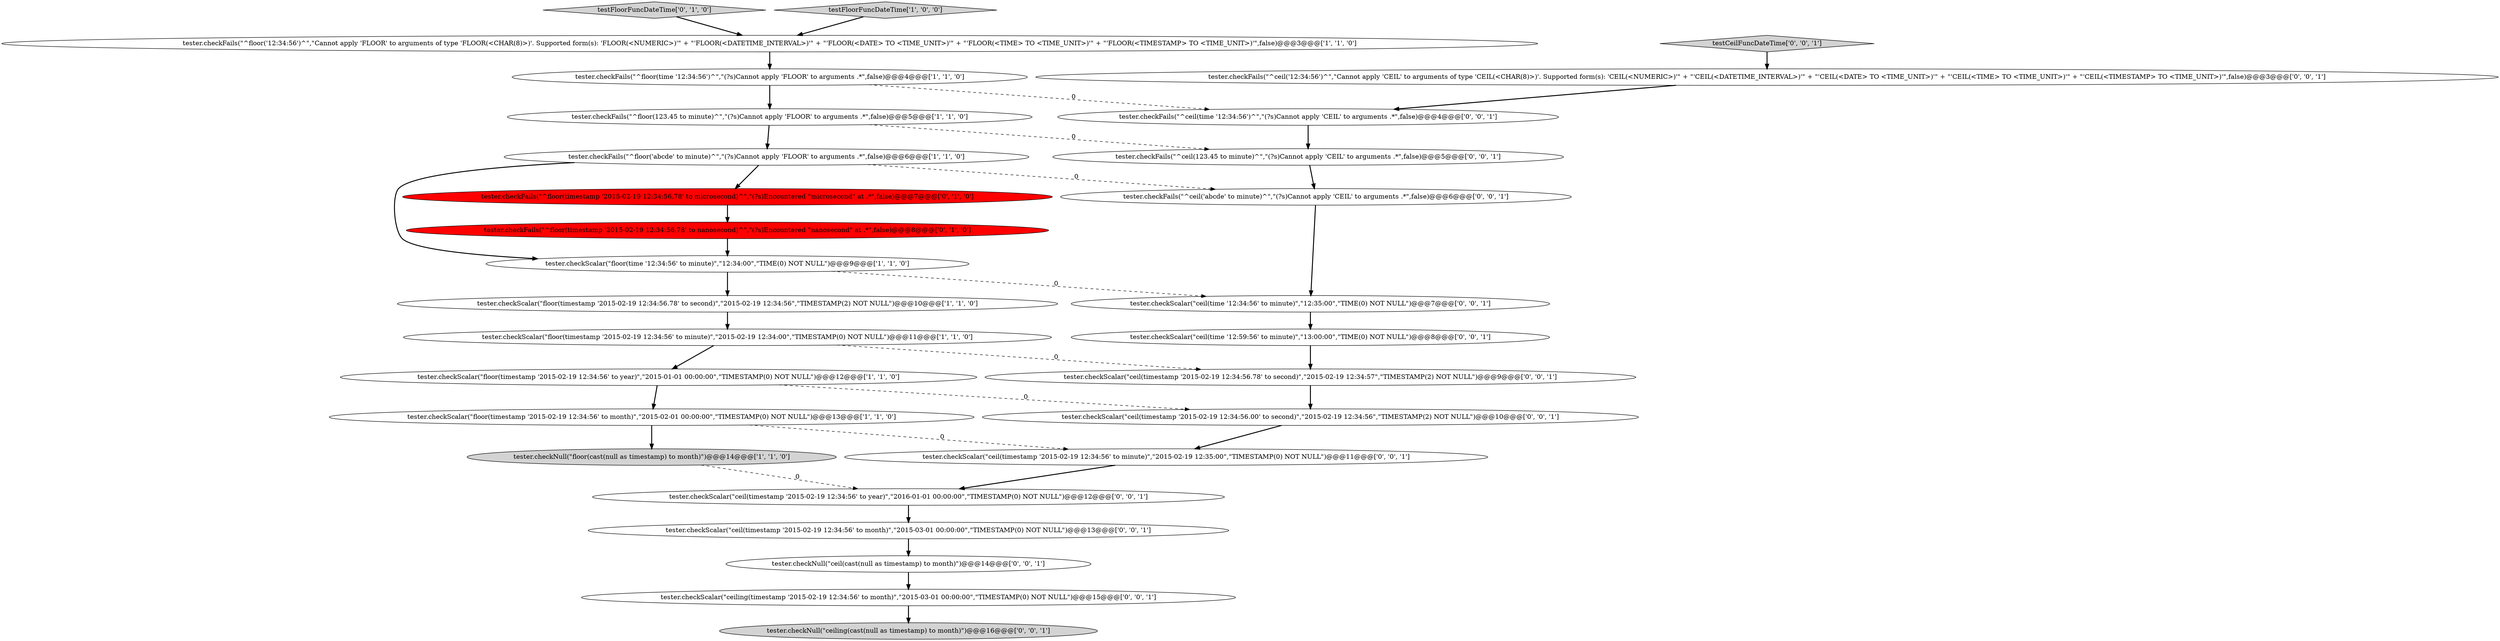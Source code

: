digraph {
8 [style = filled, label = "tester.checkNull(\"floor(cast(null as timestamp) to month)\")@@@14@@@['1', '1', '0']", fillcolor = lightgray, shape = ellipse image = "AAA0AAABBB1BBB"];
10 [style = filled, label = "tester.checkFails(\"^floor('abcde' to minute)^\",\"(?s)Cannot apply 'FLOOR' to arguments .*\",false)@@@6@@@['1', '1', '0']", fillcolor = white, shape = ellipse image = "AAA0AAABBB1BBB"];
13 [style = filled, label = "testFloorFuncDateTime['0', '1', '0']", fillcolor = lightgray, shape = diamond image = "AAA0AAABBB2BBB"];
24 [style = filled, label = "tester.checkScalar(\"ceil(timestamp '2015-02-19 12:34:56' to year)\",\"2016-01-01 00:00:00\",\"TIMESTAMP(0) NOT NULL\")@@@12@@@['0', '0', '1']", fillcolor = white, shape = ellipse image = "AAA0AAABBB3BBB"];
2 [style = filled, label = "tester.checkScalar(\"floor(timestamp '2015-02-19 12:34:56' to month)\",\"2015-02-01 00:00:00\",\"TIMESTAMP(0) NOT NULL\")@@@13@@@['1', '1', '0']", fillcolor = white, shape = ellipse image = "AAA0AAABBB1BBB"];
27 [style = filled, label = "tester.checkScalar(\"ceil(time '12:34:56' to minute)\",\"12:35:00\",\"TIME(0) NOT NULL\")@@@7@@@['0', '0', '1']", fillcolor = white, shape = ellipse image = "AAA0AAABBB3BBB"];
3 [style = filled, label = "tester.checkFails(\"^floor(123.45 to minute)^\",\"(?s)Cannot apply 'FLOOR' to arguments .*\",false)@@@5@@@['1', '1', '0']", fillcolor = white, shape = ellipse image = "AAA0AAABBB1BBB"];
9 [style = filled, label = "tester.checkScalar(\"floor(timestamp '2015-02-19 12:34:56' to minute)\",\"2015-02-19 12:34:00\",\"TIMESTAMP(0) NOT NULL\")@@@11@@@['1', '1', '0']", fillcolor = white, shape = ellipse image = "AAA0AAABBB1BBB"];
15 [style = filled, label = "tester.checkFails(\"^ceil('abcde' to minute)^\",\"(?s)Cannot apply 'CEIL' to arguments .*\",false)@@@6@@@['0', '0', '1']", fillcolor = white, shape = ellipse image = "AAA0AAABBB3BBB"];
14 [style = filled, label = "tester.checkFails(\"^ceil(time '12:34:56')^\",\"(?s)Cannot apply 'CEIL' to arguments .*\",false)@@@4@@@['0', '0', '1']", fillcolor = white, shape = ellipse image = "AAA0AAABBB3BBB"];
11 [style = filled, label = "tester.checkFails(\"^floor(timestamp '2015-02-19 12:34:56.78' to microsecond)^\",\"(?s)Encountered \"microsecond\" at .*\",false)@@@7@@@['0', '1', '0']", fillcolor = red, shape = ellipse image = "AAA1AAABBB2BBB"];
18 [style = filled, label = "tester.checkFails(\"^ceil(123.45 to minute)^\",\"(?s)Cannot apply 'CEIL' to arguments .*\",false)@@@5@@@['0', '0', '1']", fillcolor = white, shape = ellipse image = "AAA0AAABBB3BBB"];
26 [style = filled, label = "tester.checkScalar(\"ceil(timestamp '2015-02-19 12:34:56.78' to second)\",\"2015-02-19 12:34:57\",\"TIMESTAMP(2) NOT NULL\")@@@9@@@['0', '0', '1']", fillcolor = white, shape = ellipse image = "AAA0AAABBB3BBB"];
4 [style = filled, label = "tester.checkScalar(\"floor(timestamp '2015-02-19 12:34:56.78' to second)\",\"2015-02-19 12:34:56\",\"TIMESTAMP(2) NOT NULL\")@@@10@@@['1', '1', '0']", fillcolor = white, shape = ellipse image = "AAA0AAABBB1BBB"];
28 [style = filled, label = "tester.checkScalar(\"ceiling(timestamp '2015-02-19 12:34:56' to month)\",\"2015-03-01 00:00:00\",\"TIMESTAMP(0) NOT NULL\")@@@15@@@['0', '0', '1']", fillcolor = white, shape = ellipse image = "AAA0AAABBB3BBB"];
6 [style = filled, label = "tester.checkScalar(\"floor(timestamp '2015-02-19 12:34:56' to year)\",\"2015-01-01 00:00:00\",\"TIMESTAMP(0) NOT NULL\")@@@12@@@['1', '1', '0']", fillcolor = white, shape = ellipse image = "AAA0AAABBB1BBB"];
20 [style = filled, label = "tester.checkNull(\"ceiling(cast(null as timestamp) to month)\")@@@16@@@['0', '0', '1']", fillcolor = lightgray, shape = ellipse image = "AAA0AAABBB3BBB"];
7 [style = filled, label = "testFloorFuncDateTime['1', '0', '0']", fillcolor = lightgray, shape = diamond image = "AAA0AAABBB1BBB"];
22 [style = filled, label = "tester.checkScalar(\"ceil(timestamp '2015-02-19 12:34:56' to minute)\",\"2015-02-19 12:35:00\",\"TIMESTAMP(0) NOT NULL\")@@@11@@@['0', '0', '1']", fillcolor = white, shape = ellipse image = "AAA0AAABBB3BBB"];
12 [style = filled, label = "tester.checkFails(\"^floor(timestamp '2015-02-19 12:34:56.78' to nanosecond)^\",\"(?s)Encountered \"nanosecond\" at .*\",false)@@@8@@@['0', '1', '0']", fillcolor = red, shape = ellipse image = "AAA1AAABBB2BBB"];
19 [style = filled, label = "tester.checkScalar(\"ceil(timestamp '2015-02-19 12:34:56.00' to second)\",\"2015-02-19 12:34:56\",\"TIMESTAMP(2) NOT NULL\")@@@10@@@['0', '0', '1']", fillcolor = white, shape = ellipse image = "AAA0AAABBB3BBB"];
16 [style = filled, label = "tester.checkScalar(\"ceil(time '12:59:56' to minute)\",\"13:00:00\",\"TIME(0) NOT NULL\")@@@8@@@['0', '0', '1']", fillcolor = white, shape = ellipse image = "AAA0AAABBB3BBB"];
25 [style = filled, label = "tester.checkScalar(\"ceil(timestamp '2015-02-19 12:34:56' to month)\",\"2015-03-01 00:00:00\",\"TIMESTAMP(0) NOT NULL\")@@@13@@@['0', '0', '1']", fillcolor = white, shape = ellipse image = "AAA0AAABBB3BBB"];
17 [style = filled, label = "testCeilFuncDateTime['0', '0', '1']", fillcolor = lightgray, shape = diamond image = "AAA0AAABBB3BBB"];
5 [style = filled, label = "tester.checkFails(\"^floor('12:34:56')^\",\"Cannot apply 'FLOOR' to arguments of type 'FLOOR\(<CHAR\(8\)>\)'\. Supported form\(s\): 'FLOOR\(<NUMERIC>\)'\" + \"'FLOOR\(<DATETIME_INTERVAL>\)'\" + \"'FLOOR\(<DATE> TO <TIME_UNIT>\)'\" + \"'FLOOR\(<TIME> TO <TIME_UNIT>\)'\" + \"'FLOOR\(<TIMESTAMP> TO <TIME_UNIT>\)'\",false)@@@3@@@['1', '1', '0']", fillcolor = white, shape = ellipse image = "AAA0AAABBB1BBB"];
23 [style = filled, label = "tester.checkNull(\"ceil(cast(null as timestamp) to month)\")@@@14@@@['0', '0', '1']", fillcolor = white, shape = ellipse image = "AAA0AAABBB3BBB"];
1 [style = filled, label = "tester.checkFails(\"^floor(time '12:34:56')^\",\"(?s)Cannot apply 'FLOOR' to arguments .*\",false)@@@4@@@['1', '1', '0']", fillcolor = white, shape = ellipse image = "AAA0AAABBB1BBB"];
21 [style = filled, label = "tester.checkFails(\"^ceil('12:34:56')^\",\"Cannot apply 'CEIL' to arguments of type 'CEIL\(<CHAR\(8\)>\)'\. Supported form\(s\): 'CEIL\(<NUMERIC>\)'\" + \"'CEIL\(<DATETIME_INTERVAL>\)'\" + \"'CEIL\(<DATE> TO <TIME_UNIT>\)'\" + \"'CEIL\(<TIME> TO <TIME_UNIT>\)'\" + \"'CEIL\(<TIMESTAMP> TO <TIME_UNIT>\)'\",false)@@@3@@@['0', '0', '1']", fillcolor = white, shape = ellipse image = "AAA0AAABBB3BBB"];
0 [style = filled, label = "tester.checkScalar(\"floor(time '12:34:56' to minute)\",\"12:34:00\",\"TIME(0) NOT NULL\")@@@9@@@['1', '1', '0']", fillcolor = white, shape = ellipse image = "AAA0AAABBB1BBB"];
10->15 [style = dashed, label="0"];
4->9 [style = bold, label=""];
1->14 [style = dashed, label="0"];
28->20 [style = bold, label=""];
25->23 [style = bold, label=""];
3->18 [style = dashed, label="0"];
18->15 [style = bold, label=""];
1->3 [style = bold, label=""];
16->26 [style = bold, label=""];
11->12 [style = bold, label=""];
0->27 [style = dashed, label="0"];
27->16 [style = bold, label=""];
8->24 [style = dashed, label="0"];
26->19 [style = bold, label=""];
12->0 [style = bold, label=""];
9->6 [style = bold, label=""];
6->2 [style = bold, label=""];
23->28 [style = bold, label=""];
3->10 [style = bold, label=""];
5->1 [style = bold, label=""];
7->5 [style = bold, label=""];
0->4 [style = bold, label=""];
24->25 [style = bold, label=""];
10->0 [style = bold, label=""];
9->26 [style = dashed, label="0"];
6->19 [style = dashed, label="0"];
13->5 [style = bold, label=""];
14->18 [style = bold, label=""];
22->24 [style = bold, label=""];
15->27 [style = bold, label=""];
2->22 [style = dashed, label="0"];
19->22 [style = bold, label=""];
17->21 [style = bold, label=""];
2->8 [style = bold, label=""];
21->14 [style = bold, label=""];
10->11 [style = bold, label=""];
}
